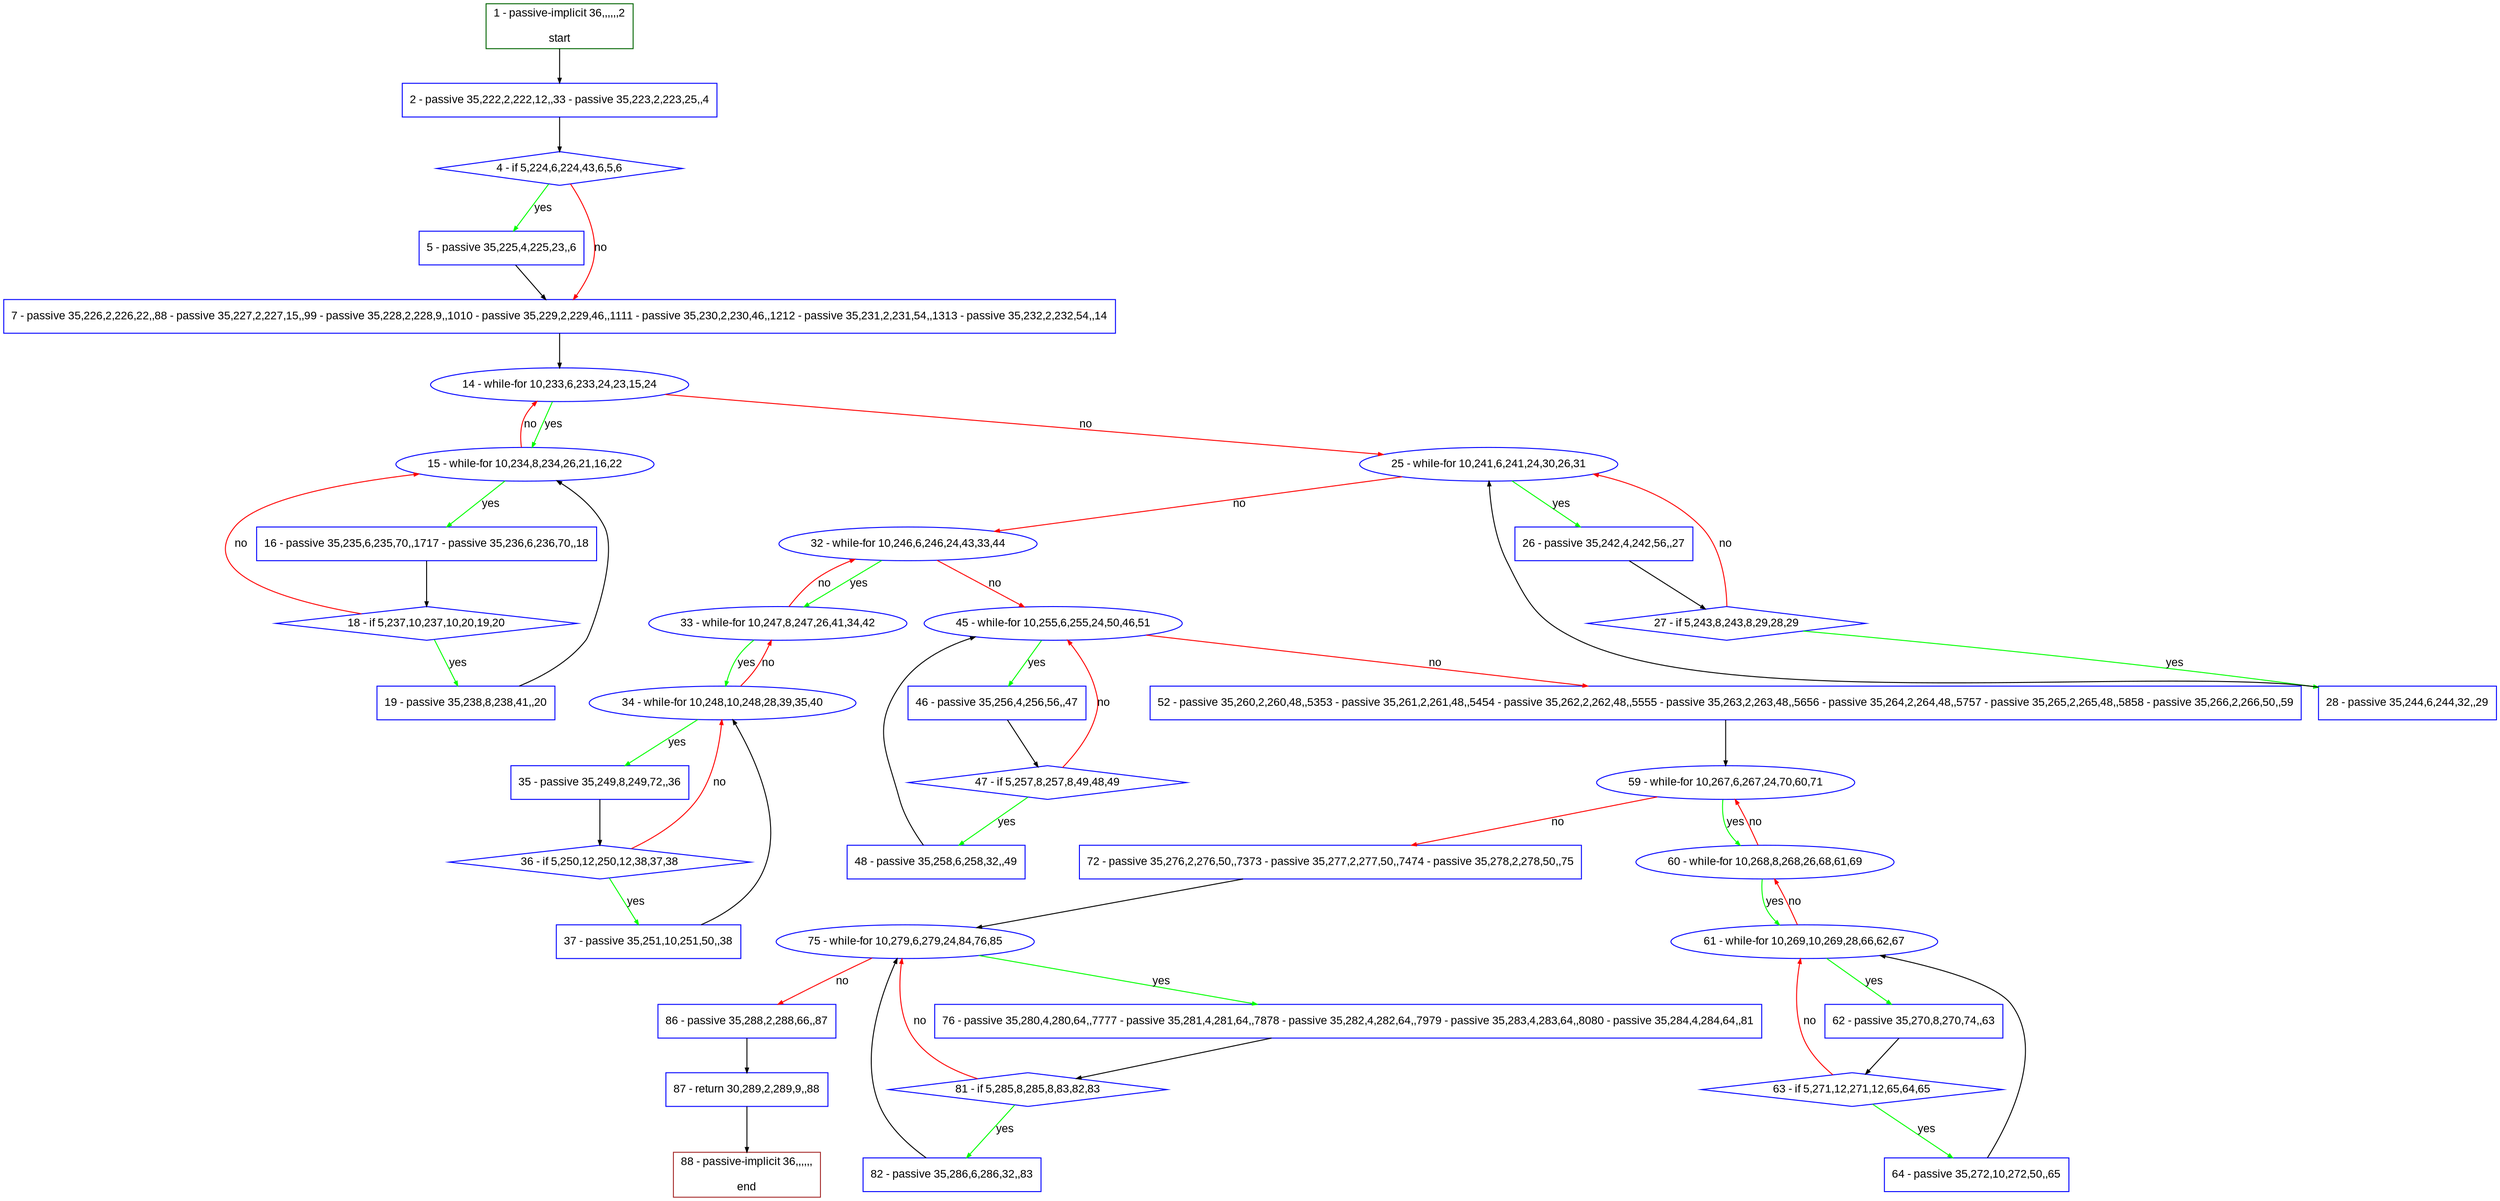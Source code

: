 digraph "" {
  graph [pack="true", label="", fontsize="12", packmode="clust", fontname="Arial", fillcolor="#FFFFCC", bgcolor="white", style="rounded,filled", compound="true"];
  node [node_initialized="no", label="", color="grey", fontsize="12", fillcolor="white", fontname="Arial", style="filled", shape="rectangle", compound="true", fixedsize="false"];
  edge [fontcolor="black", arrowhead="normal", arrowtail="none", arrowsize="0.5", ltail="", label="", color="black", fontsize="12", lhead="", fontname="Arial", dir="forward", compound="true"];
  __N1 [label="2 - passive 35,222,2,222,12,,33 - passive 35,223,2,223,25,,4", color="#0000ff", fillcolor="#ffffff", style="filled", shape="box"];
  __N2 [label="1 - passive-implicit 36,,,,,,2\n\nstart", color="#006400", fillcolor="#ffffff", style="filled", shape="box"];
  __N3 [label="4 - if 5,224,6,224,43,6,5,6", color="#0000ff", fillcolor="#ffffff", style="filled", shape="diamond"];
  __N4 [label="5 - passive 35,225,4,225,23,,6", color="#0000ff", fillcolor="#ffffff", style="filled", shape="box"];
  __N5 [label="7 - passive 35,226,2,226,22,,88 - passive 35,227,2,227,15,,99 - passive 35,228,2,228,9,,1010 - passive 35,229,2,229,46,,1111 - passive 35,230,2,230,46,,1212 - passive 35,231,2,231,54,,1313 - passive 35,232,2,232,54,,14", color="#0000ff", fillcolor="#ffffff", style="filled", shape="box"];
  __N6 [label="14 - while-for 10,233,6,233,24,23,15,24", color="#0000ff", fillcolor="#ffffff", style="filled", shape="oval"];
  __N7 [label="15 - while-for 10,234,8,234,26,21,16,22", color="#0000ff", fillcolor="#ffffff", style="filled", shape="oval"];
  __N8 [label="25 - while-for 10,241,6,241,24,30,26,31", color="#0000ff", fillcolor="#ffffff", style="filled", shape="oval"];
  __N9 [label="16 - passive 35,235,6,235,70,,1717 - passive 35,236,6,236,70,,18", color="#0000ff", fillcolor="#ffffff", style="filled", shape="box"];
  __N10 [label="18 - if 5,237,10,237,10,20,19,20", color="#0000ff", fillcolor="#ffffff", style="filled", shape="diamond"];
  __N11 [label="19 - passive 35,238,8,238,41,,20", color="#0000ff", fillcolor="#ffffff", style="filled", shape="box"];
  __N12 [label="26 - passive 35,242,4,242,56,,27", color="#0000ff", fillcolor="#ffffff", style="filled", shape="box"];
  __N13 [label="32 - while-for 10,246,6,246,24,43,33,44", color="#0000ff", fillcolor="#ffffff", style="filled", shape="oval"];
  __N14 [label="27 - if 5,243,8,243,8,29,28,29", color="#0000ff", fillcolor="#ffffff", style="filled", shape="diamond"];
  __N15 [label="28 - passive 35,244,6,244,32,,29", color="#0000ff", fillcolor="#ffffff", style="filled", shape="box"];
  __N16 [label="33 - while-for 10,247,8,247,26,41,34,42", color="#0000ff", fillcolor="#ffffff", style="filled", shape="oval"];
  __N17 [label="45 - while-for 10,255,6,255,24,50,46,51", color="#0000ff", fillcolor="#ffffff", style="filled", shape="oval"];
  __N18 [label="34 - while-for 10,248,10,248,28,39,35,40", color="#0000ff", fillcolor="#ffffff", style="filled", shape="oval"];
  __N19 [label="35 - passive 35,249,8,249,72,,36", color="#0000ff", fillcolor="#ffffff", style="filled", shape="box"];
  __N20 [label="36 - if 5,250,12,250,12,38,37,38", color="#0000ff", fillcolor="#ffffff", style="filled", shape="diamond"];
  __N21 [label="37 - passive 35,251,10,251,50,,38", color="#0000ff", fillcolor="#ffffff", style="filled", shape="box"];
  __N22 [label="46 - passive 35,256,4,256,56,,47", color="#0000ff", fillcolor="#ffffff", style="filled", shape="box"];
  __N23 [label="52 - passive 35,260,2,260,48,,5353 - passive 35,261,2,261,48,,5454 - passive 35,262,2,262,48,,5555 - passive 35,263,2,263,48,,5656 - passive 35,264,2,264,48,,5757 - passive 35,265,2,265,48,,5858 - passive 35,266,2,266,50,,59", color="#0000ff", fillcolor="#ffffff", style="filled", shape="box"];
  __N24 [label="47 - if 5,257,8,257,8,49,48,49", color="#0000ff", fillcolor="#ffffff", style="filled", shape="diamond"];
  __N25 [label="48 - passive 35,258,6,258,32,,49", color="#0000ff", fillcolor="#ffffff", style="filled", shape="box"];
  __N26 [label="59 - while-for 10,267,6,267,24,70,60,71", color="#0000ff", fillcolor="#ffffff", style="filled", shape="oval"];
  __N27 [label="60 - while-for 10,268,8,268,26,68,61,69", color="#0000ff", fillcolor="#ffffff", style="filled", shape="oval"];
  __N28 [label="72 - passive 35,276,2,276,50,,7373 - passive 35,277,2,277,50,,7474 - passive 35,278,2,278,50,,75", color="#0000ff", fillcolor="#ffffff", style="filled", shape="box"];
  __N29 [label="61 - while-for 10,269,10,269,28,66,62,67", color="#0000ff", fillcolor="#ffffff", style="filled", shape="oval"];
  __N30 [label="62 - passive 35,270,8,270,74,,63", color="#0000ff", fillcolor="#ffffff", style="filled", shape="box"];
  __N31 [label="63 - if 5,271,12,271,12,65,64,65", color="#0000ff", fillcolor="#ffffff", style="filled", shape="diamond"];
  __N32 [label="64 - passive 35,272,10,272,50,,65", color="#0000ff", fillcolor="#ffffff", style="filled", shape="box"];
  __N33 [label="75 - while-for 10,279,6,279,24,84,76,85", color="#0000ff", fillcolor="#ffffff", style="filled", shape="oval"];
  __N34 [label="76 - passive 35,280,4,280,64,,7777 - passive 35,281,4,281,64,,7878 - passive 35,282,4,282,64,,7979 - passive 35,283,4,283,64,,8080 - passive 35,284,4,284,64,,81", color="#0000ff", fillcolor="#ffffff", style="filled", shape="box"];
  __N35 [label="86 - passive 35,288,2,288,66,,87", color="#0000ff", fillcolor="#ffffff", style="filled", shape="box"];
  __N36 [label="81 - if 5,285,8,285,8,83,82,83", color="#0000ff", fillcolor="#ffffff", style="filled", shape="diamond"];
  __N37 [label="82 - passive 35,286,6,286,32,,83", color="#0000ff", fillcolor="#ffffff", style="filled", shape="box"];
  __N38 [label="87 - return 30,289,2,289,9,,88", color="#0000ff", fillcolor="#ffffff", style="filled", shape="box"];
  __N39 [label="88 - passive-implicit 36,,,,,,\n\nend", color="#a52a2a", fillcolor="#ffffff", style="filled", shape="box"];
  __N2 -> __N1 [arrowhead="normal", arrowtail="none", color="#000000", label="", dir="forward"];
  __N1 -> __N3 [arrowhead="normal", arrowtail="none", color="#000000", label="", dir="forward"];
  __N3 -> __N4 [arrowhead="normal", arrowtail="none", color="#00ff00", label="yes", dir="forward"];
  __N3 -> __N5 [arrowhead="normal", arrowtail="none", color="#ff0000", label="no", dir="forward"];
  __N4 -> __N5 [arrowhead="normal", arrowtail="none", color="#000000", label="", dir="forward"];
  __N5 -> __N6 [arrowhead="normal", arrowtail="none", color="#000000", label="", dir="forward"];
  __N6 -> __N7 [arrowhead="normal", arrowtail="none", color="#00ff00", label="yes", dir="forward"];
  __N7 -> __N6 [arrowhead="normal", arrowtail="none", color="#ff0000", label="no", dir="forward"];
  __N6 -> __N8 [arrowhead="normal", arrowtail="none", color="#ff0000", label="no", dir="forward"];
  __N7 -> __N9 [arrowhead="normal", arrowtail="none", color="#00ff00", label="yes", dir="forward"];
  __N9 -> __N10 [arrowhead="normal", arrowtail="none", color="#000000", label="", dir="forward"];
  __N10 -> __N7 [arrowhead="normal", arrowtail="none", color="#ff0000", label="no", dir="forward"];
  __N10 -> __N11 [arrowhead="normal", arrowtail="none", color="#00ff00", label="yes", dir="forward"];
  __N11 -> __N7 [arrowhead="normal", arrowtail="none", color="#000000", label="", dir="forward"];
  __N8 -> __N12 [arrowhead="normal", arrowtail="none", color="#00ff00", label="yes", dir="forward"];
  __N8 -> __N13 [arrowhead="normal", arrowtail="none", color="#ff0000", label="no", dir="forward"];
  __N12 -> __N14 [arrowhead="normal", arrowtail="none", color="#000000", label="", dir="forward"];
  __N14 -> __N8 [arrowhead="normal", arrowtail="none", color="#ff0000", label="no", dir="forward"];
  __N14 -> __N15 [arrowhead="normal", arrowtail="none", color="#00ff00", label="yes", dir="forward"];
  __N15 -> __N8 [arrowhead="normal", arrowtail="none", color="#000000", label="", dir="forward"];
  __N13 -> __N16 [arrowhead="normal", arrowtail="none", color="#00ff00", label="yes", dir="forward"];
  __N16 -> __N13 [arrowhead="normal", arrowtail="none", color="#ff0000", label="no", dir="forward"];
  __N13 -> __N17 [arrowhead="normal", arrowtail="none", color="#ff0000", label="no", dir="forward"];
  __N16 -> __N18 [arrowhead="normal", arrowtail="none", color="#00ff00", label="yes", dir="forward"];
  __N18 -> __N16 [arrowhead="normal", arrowtail="none", color="#ff0000", label="no", dir="forward"];
  __N18 -> __N19 [arrowhead="normal", arrowtail="none", color="#00ff00", label="yes", dir="forward"];
  __N19 -> __N20 [arrowhead="normal", arrowtail="none", color="#000000", label="", dir="forward"];
  __N20 -> __N18 [arrowhead="normal", arrowtail="none", color="#ff0000", label="no", dir="forward"];
  __N20 -> __N21 [arrowhead="normal", arrowtail="none", color="#00ff00", label="yes", dir="forward"];
  __N21 -> __N18 [arrowhead="normal", arrowtail="none", color="#000000", label="", dir="forward"];
  __N17 -> __N22 [arrowhead="normal", arrowtail="none", color="#00ff00", label="yes", dir="forward"];
  __N17 -> __N23 [arrowhead="normal", arrowtail="none", color="#ff0000", label="no", dir="forward"];
  __N22 -> __N24 [arrowhead="normal", arrowtail="none", color="#000000", label="", dir="forward"];
  __N24 -> __N17 [arrowhead="normal", arrowtail="none", color="#ff0000", label="no", dir="forward"];
  __N24 -> __N25 [arrowhead="normal", arrowtail="none", color="#00ff00", label="yes", dir="forward"];
  __N25 -> __N17 [arrowhead="normal", arrowtail="none", color="#000000", label="", dir="forward"];
  __N23 -> __N26 [arrowhead="normal", arrowtail="none", color="#000000", label="", dir="forward"];
  __N26 -> __N27 [arrowhead="normal", arrowtail="none", color="#00ff00", label="yes", dir="forward"];
  __N27 -> __N26 [arrowhead="normal", arrowtail="none", color="#ff0000", label="no", dir="forward"];
  __N26 -> __N28 [arrowhead="normal", arrowtail="none", color="#ff0000", label="no", dir="forward"];
  __N27 -> __N29 [arrowhead="normal", arrowtail="none", color="#00ff00", label="yes", dir="forward"];
  __N29 -> __N27 [arrowhead="normal", arrowtail="none", color="#ff0000", label="no", dir="forward"];
  __N29 -> __N30 [arrowhead="normal", arrowtail="none", color="#00ff00", label="yes", dir="forward"];
  __N30 -> __N31 [arrowhead="normal", arrowtail="none", color="#000000", label="", dir="forward"];
  __N31 -> __N29 [arrowhead="normal", arrowtail="none", color="#ff0000", label="no", dir="forward"];
  __N31 -> __N32 [arrowhead="normal", arrowtail="none", color="#00ff00", label="yes", dir="forward"];
  __N32 -> __N29 [arrowhead="normal", arrowtail="none", color="#000000", label="", dir="forward"];
  __N28 -> __N33 [arrowhead="normal", arrowtail="none", color="#000000", label="", dir="forward"];
  __N33 -> __N34 [arrowhead="normal", arrowtail="none", color="#00ff00", label="yes", dir="forward"];
  __N33 -> __N35 [arrowhead="normal", arrowtail="none", color="#ff0000", label="no", dir="forward"];
  __N34 -> __N36 [arrowhead="normal", arrowtail="none", color="#000000", label="", dir="forward"];
  __N36 -> __N33 [arrowhead="normal", arrowtail="none", color="#ff0000", label="no", dir="forward"];
  __N36 -> __N37 [arrowhead="normal", arrowtail="none", color="#00ff00", label="yes", dir="forward"];
  __N37 -> __N33 [arrowhead="normal", arrowtail="none", color="#000000", label="", dir="forward"];
  __N35 -> __N38 [arrowhead="normal", arrowtail="none", color="#000000", label="", dir="forward"];
  __N38 -> __N39 [arrowhead="normal", arrowtail="none", color="#000000", label="", dir="forward"];
}
